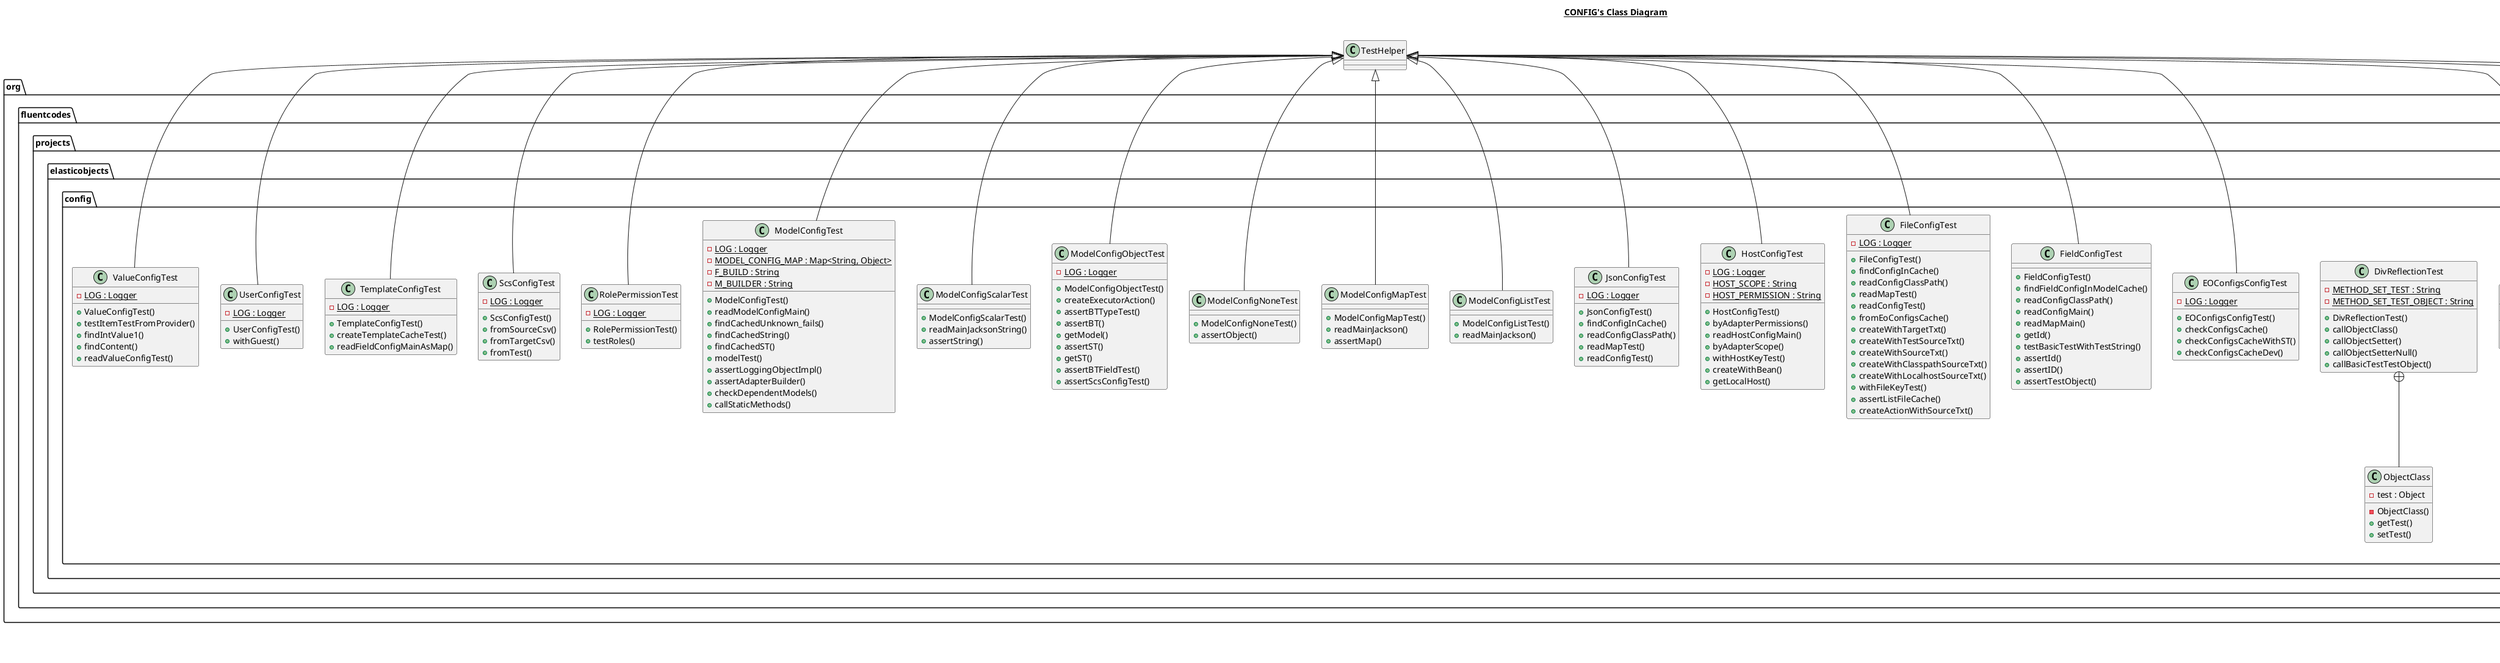 @startuml

title __CONFIG's Class Diagram__\n

  package org.fluentcodes.projects.elasticobjects {
    package org.fluentcodes.projects.elasticobjects.config {
      class ConfigConfigTest {
          {static} - LOG : Logger
          + ConfigConfigTest()
          + readConfigConfigMain()
      }
    }
  }
  

  package org.fluentcodes.projects.elasticobjects {
    package org.fluentcodes.projects.elasticobjects.config {
      class ConfigDivTest {
          {static} - LOG : Logger
          + ConfigDivTest()
          + testMap()
          + testString()
      }
    }
  }
  

  package org.fluentcodes.projects.elasticobjects {
    package org.fluentcodes.projects.elasticobjects.config {
      class ConfigImplTest {
          {static} - LOG : Logger
          + ConfigImplTest()
          + assertModelCache()
      }
    }
  }
  

  package org.fluentcodes.projects.elasticobjects {
    package org.fluentcodes.projects.elasticobjects.config {
      class ConfigsModelTest {
          + ConfigsModelTest()
          + devFindClassBTQualified()
          + devFindClassBT()
          + checkModelCalls()
      }
    }
  }
  

  package org.fluentcodes.projects.elasticobjects {
    package org.fluentcodes.projects.elasticobjects.config {
      class DbParamsTest {
          + DbParamsTest()
          + initDbParams()
      }
    }
  }
  

  package org.fluentcodes.projects.elasticobjects {
    package org.fluentcodes.projects.elasticobjects.config {
      class DivReflectionTest {
          {static} - METHOD_SET_TEST : String
          {static} - METHOD_SET_TEST_OBJECT : String
          + DivReflectionTest()
          + callObjectClass()
          + callObjectSetter()
          + callObjectSetterNull()
          + callBasicTestTestObject()
      }
    }
  }
  

  package org.fluentcodes.projects.elasticobjects {
    package org.fluentcodes.projects.elasticobjects.config {
      class ObjectClass {
          - test : Object
          - ObjectClass()
          + getTest()
          + setTest()
      }
    }
  }
  

  package org.fluentcodes.projects.elasticobjects {
    package org.fluentcodes.projects.elasticobjects.config {
      class EOConfigsConfigTest {
          {static} - LOG : Logger
          + EOConfigsConfigTest()
          + checkConfigsCache()
          + checkConfigsCacheWithST()
          + checkConfigsCacheDev()
      }
    }
  }
  

  package org.fluentcodes.projects.elasticobjects {
    package org.fluentcodes.projects.elasticobjects.config {
      class EoParamsTest {
          + EoParamsTest()
          + initDbParams()
      }
    }
  }
  

  package org.fluentcodes.projects.elasticobjects {
    package org.fluentcodes.projects.elasticobjects.config {
      class FieldConfigTest {
          + FieldConfigTest()
          + findFieldConfigInModelCache()
          + readConfigClassPath()
          + readConfigMain()
          + readMapMain()
          + getId()
          + testBasicTestWithTestString()
          + assertId()
          + assertID()
          + assertTestObject()
      }
    }
  }
  

  package org.fluentcodes.projects.elasticobjects {
    package org.fluentcodes.projects.elasticobjects.config {
      class FileConfigTest {
          {static} - LOG : Logger
          + FileConfigTest()
          + findConfigInCache()
          + readConfigClassPath()
          + readMapTest()
          + readConfigTest()
          + fromEoConfigsCache()
          + createWithTargetTxt()
          + createWithTestSourceTxt()
          + createWithSourceTxt()
          + createWithClasspathSourceTxt()
          + createWithLocalhostSourceTxt()
          + withFileKeyTest()
          + assertListFileCache()
          + createActionWithSourceTxt()
      }
    }
  }
  

  package org.fluentcodes.projects.elasticobjects {
    package org.fluentcodes.projects.elasticobjects.config {
      class HostConfigTest {
          {static} - LOG : Logger
          {static} - HOST_SCOPE : String
          {static} - HOST_PERMISSION : String
          + HostConfigTest()
          + byAdapterPermissions()
          + readHostConfigMain()
          + byAdapterScope()
          + withHostKeyTest()
          + createWithBean()
          + getLocalHost()
      }
    }
  }
  

  package org.fluentcodes.projects.elasticobjects {
    package org.fluentcodes.projects.elasticobjects.config {
      class JsonConfigTest {
          {static} - LOG : Logger
          + JsonConfigTest()
          + findConfigInCache()
          + readConfigClassPath()
          + readMapTest()
          + readConfigTest()
      }
    }
  }
  

  package org.fluentcodes.projects.elasticobjects {
    package org.fluentcodes.projects.elasticobjects.config {
      class ModelConfigDevTest {
          {static} - LOG : Logger
          + ModelConfigDevTest()
      }
    }
  }
  

  package org.fluentcodes.projects.elasticobjects {
    package org.fluentcodes.projects.elasticobjects.config {
      class ModelConfigListTest {
          + ModelConfigListTest()
          + readMainJackson()
      }
    }
  }
  

  package org.fluentcodes.projects.elasticobjects {
    package org.fluentcodes.projects.elasticobjects.config {
      class ModelConfigMapTest {
          + ModelConfigMapTest()
          + readMainJackson()
          + assertMap()
      }
    }
  }
  

  package org.fluentcodes.projects.elasticobjects {
    package org.fluentcodes.projects.elasticobjects.config {
      class ModelConfigNoneTest {
          + ModelConfigNoneTest()
          + assertObject()
      }
    }
  }
  

  package org.fluentcodes.projects.elasticobjects {
    package org.fluentcodes.projects.elasticobjects.config {
      class ModelConfigObjectTest {
          {static} - LOG : Logger
          + ModelConfigObjectTest()
          + createExecutorAction()
          + assertBTTypeTest()
          + assertBT()
          + getModel()
          + assertST()
          + getST()
          + assertBTFieldTest()
          + assertScsConfigTest()
      }
    }
  }
  

  package org.fluentcodes.projects.elasticobjects {
    package org.fluentcodes.projects.elasticobjects.config {
      class ModelConfigScalarTest {
          + ModelConfigScalarTest()
          + readMainJacksonString()
          + assertString()
      }
    }
  }
  

  package org.fluentcodes.projects.elasticobjects {
    package org.fluentcodes.projects.elasticobjects.config {
      class ModelConfigTest {
          {static} - LOG : Logger
          {static} - MODEL_CONFIG_MAP : Map<String, Object>
          {static} - F_BUILD : String
          {static} - M_BUILDER : String
          + ModelConfigTest()
          + readModelConfigMain()
          + findCachedUnknown_fails()
          + findCachedString()
          + findCachedST()
          + modelTest()
          + assertLoggingObjectImpl()
          + assertAdapterBuilder()
          + checkDependentModels()
          + callStaticMethods()
      }
    }
  }
  

  package org.fluentcodes.projects.elasticobjects {
    package org.fluentcodes.projects.elasticobjects.config {
      class ModelShapeTypesTest {
          {static} - LOG : Logger
          + ModelShapeTypesTest()
          + testTypeClasses()
          + testTypeObjects()
          - testTypeClass()
          - testTypeObject()
      }
    }
  }
  

  package org.fluentcodes.projects.elasticobjects {
    package org.fluentcodes.projects.elasticobjects.config {
      class RolePermissionTest {
          {static} - LOG : Logger
          + RolePermissionTest()
          + testRoles()
      }
    }
  }
  

  package org.fluentcodes.projects.elasticobjects {
    package org.fluentcodes.projects.elasticobjects.config {
      class ScsConfigTest {
          {static} - LOG : Logger
          + ScsConfigTest()
          + fromSourceCsv()
          + fromTargetCsv()
          + fromTest()
      }
    }
  }
  

  package org.fluentcodes.projects.elasticobjects {
    package org.fluentcodes.projects.elasticobjects.config {
      class TemplateConfigTest {
          {static} - LOG : Logger
          + TemplateConfigTest()
          + createTemplateCacheTest()
          + readFieldConfigMainAsMap()
      }
    }
  }
  

  package org.fluentcodes.projects.elasticobjects {
    package org.fluentcodes.projects.elasticobjects.config {
      class UserConfigTest {
          {static} - LOG : Logger
          + UserConfigTest()
          + withGuest()
      }
    }
  }
  

  package org.fluentcodes.projects.elasticobjects {
    package org.fluentcodes.projects.elasticobjects.config {
      class ValueConfigTest {
          {static} - LOG : Logger
          + ValueConfigTest()
          + testItemTestFromProvider()
          + findIntValue1()
          + findContent()
          + readValueConfigTest()
      }
    }
  }
  

  ConfigConfigTest -up-|> TestHelper
  ConfigDivTest -up-|> TestHelper
  ConfigImplTest -up-|> TestHelper
  DivReflectionTest +-down- ObjectClass
  EOConfigsConfigTest -up-|> TestHelper
  FieldConfigTest -up-|> TestHelper
  FileConfigTest -up-|> TestHelper
  HostConfigTest -up-|> TestHelper
  JsonConfigTest -up-|> TestHelper
  ModelConfigListTest -up-|> TestHelper
  ModelConfigMapTest -up-|> TestHelper
  ModelConfigNoneTest -up-|> TestHelper
  ModelConfigObjectTest -up-|> TestHelper
  ModelConfigScalarTest -up-|> TestHelper
  ModelConfigTest -up-|> TestHelper
  RolePermissionTest -up-|> TestHelper
  ScsConfigTest -up-|> TestHelper
  TemplateConfigTest -up-|> TestHelper
  UserConfigTest -up-|> TestHelper
  ValueConfigTest -up-|> TestHelper


right footer


PlantUML diagram generated by SketchIt! (https://bitbucket.org/pmesmeur/sketch.it)
For more information about this tool, please contact philippe.mesmeur@gmail.com
endfooter

@enduml
